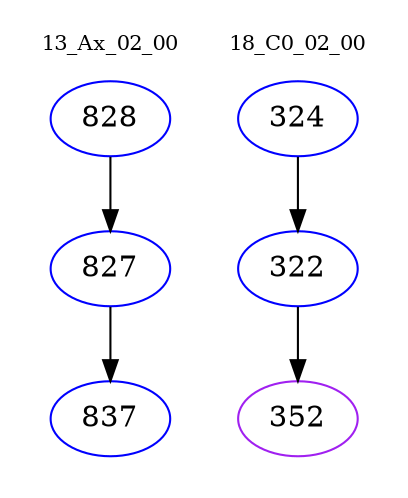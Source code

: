 digraph{
subgraph cluster_0 {
color = white
label = "13_Ax_02_00";
fontsize=10;
T0_828 [label="828", color="blue"]
T0_828 -> T0_827 [color="black"]
T0_827 [label="827", color="blue"]
T0_827 -> T0_837 [color="black"]
T0_837 [label="837", color="blue"]
}
subgraph cluster_1 {
color = white
label = "18_C0_02_00";
fontsize=10;
T1_324 [label="324", color="blue"]
T1_324 -> T1_322 [color="black"]
T1_322 [label="322", color="blue"]
T1_322 -> T1_352 [color="black"]
T1_352 [label="352", color="purple"]
}
}
